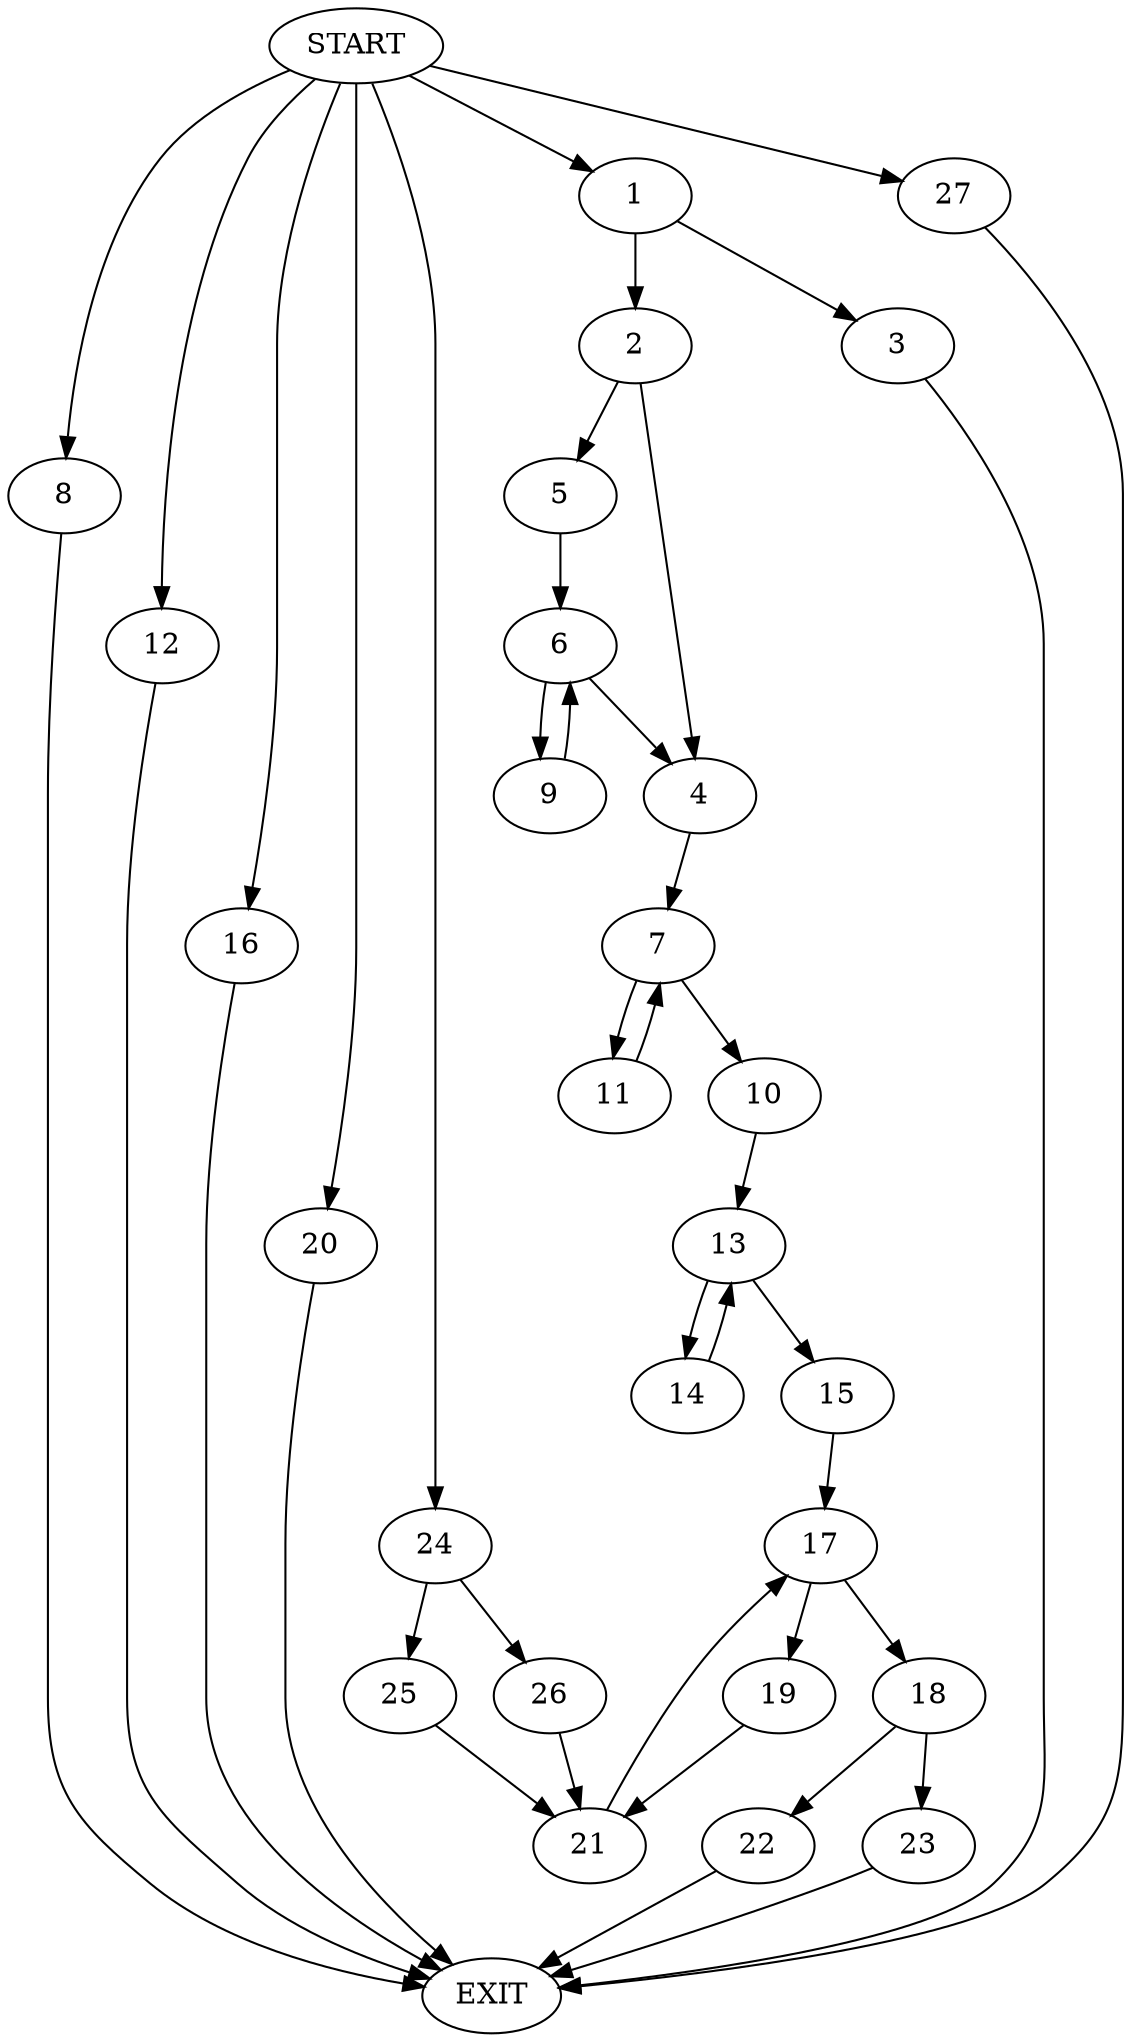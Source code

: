 digraph {
0 [label="START"]
28 [label="EXIT"]
0 -> 1
1 -> 2
1 -> 3
3 -> 28
2 -> 4
2 -> 5
5 -> 6
4 -> 7
0 -> 8
8 -> 28
6 -> 9
6 -> 4
9 -> 6
7 -> 10
7 -> 11
0 -> 12
12 -> 28
11 -> 7
10 -> 13
13 -> 14
13 -> 15
0 -> 16
16 -> 28
14 -> 13
15 -> 17
17 -> 18
17 -> 19
0 -> 20
20 -> 28
19 -> 21
18 -> 22
18 -> 23
21 -> 17
0 -> 24
24 -> 25
24 -> 26
26 -> 21
25 -> 21
22 -> 28
23 -> 28
0 -> 27
27 -> 28
}
